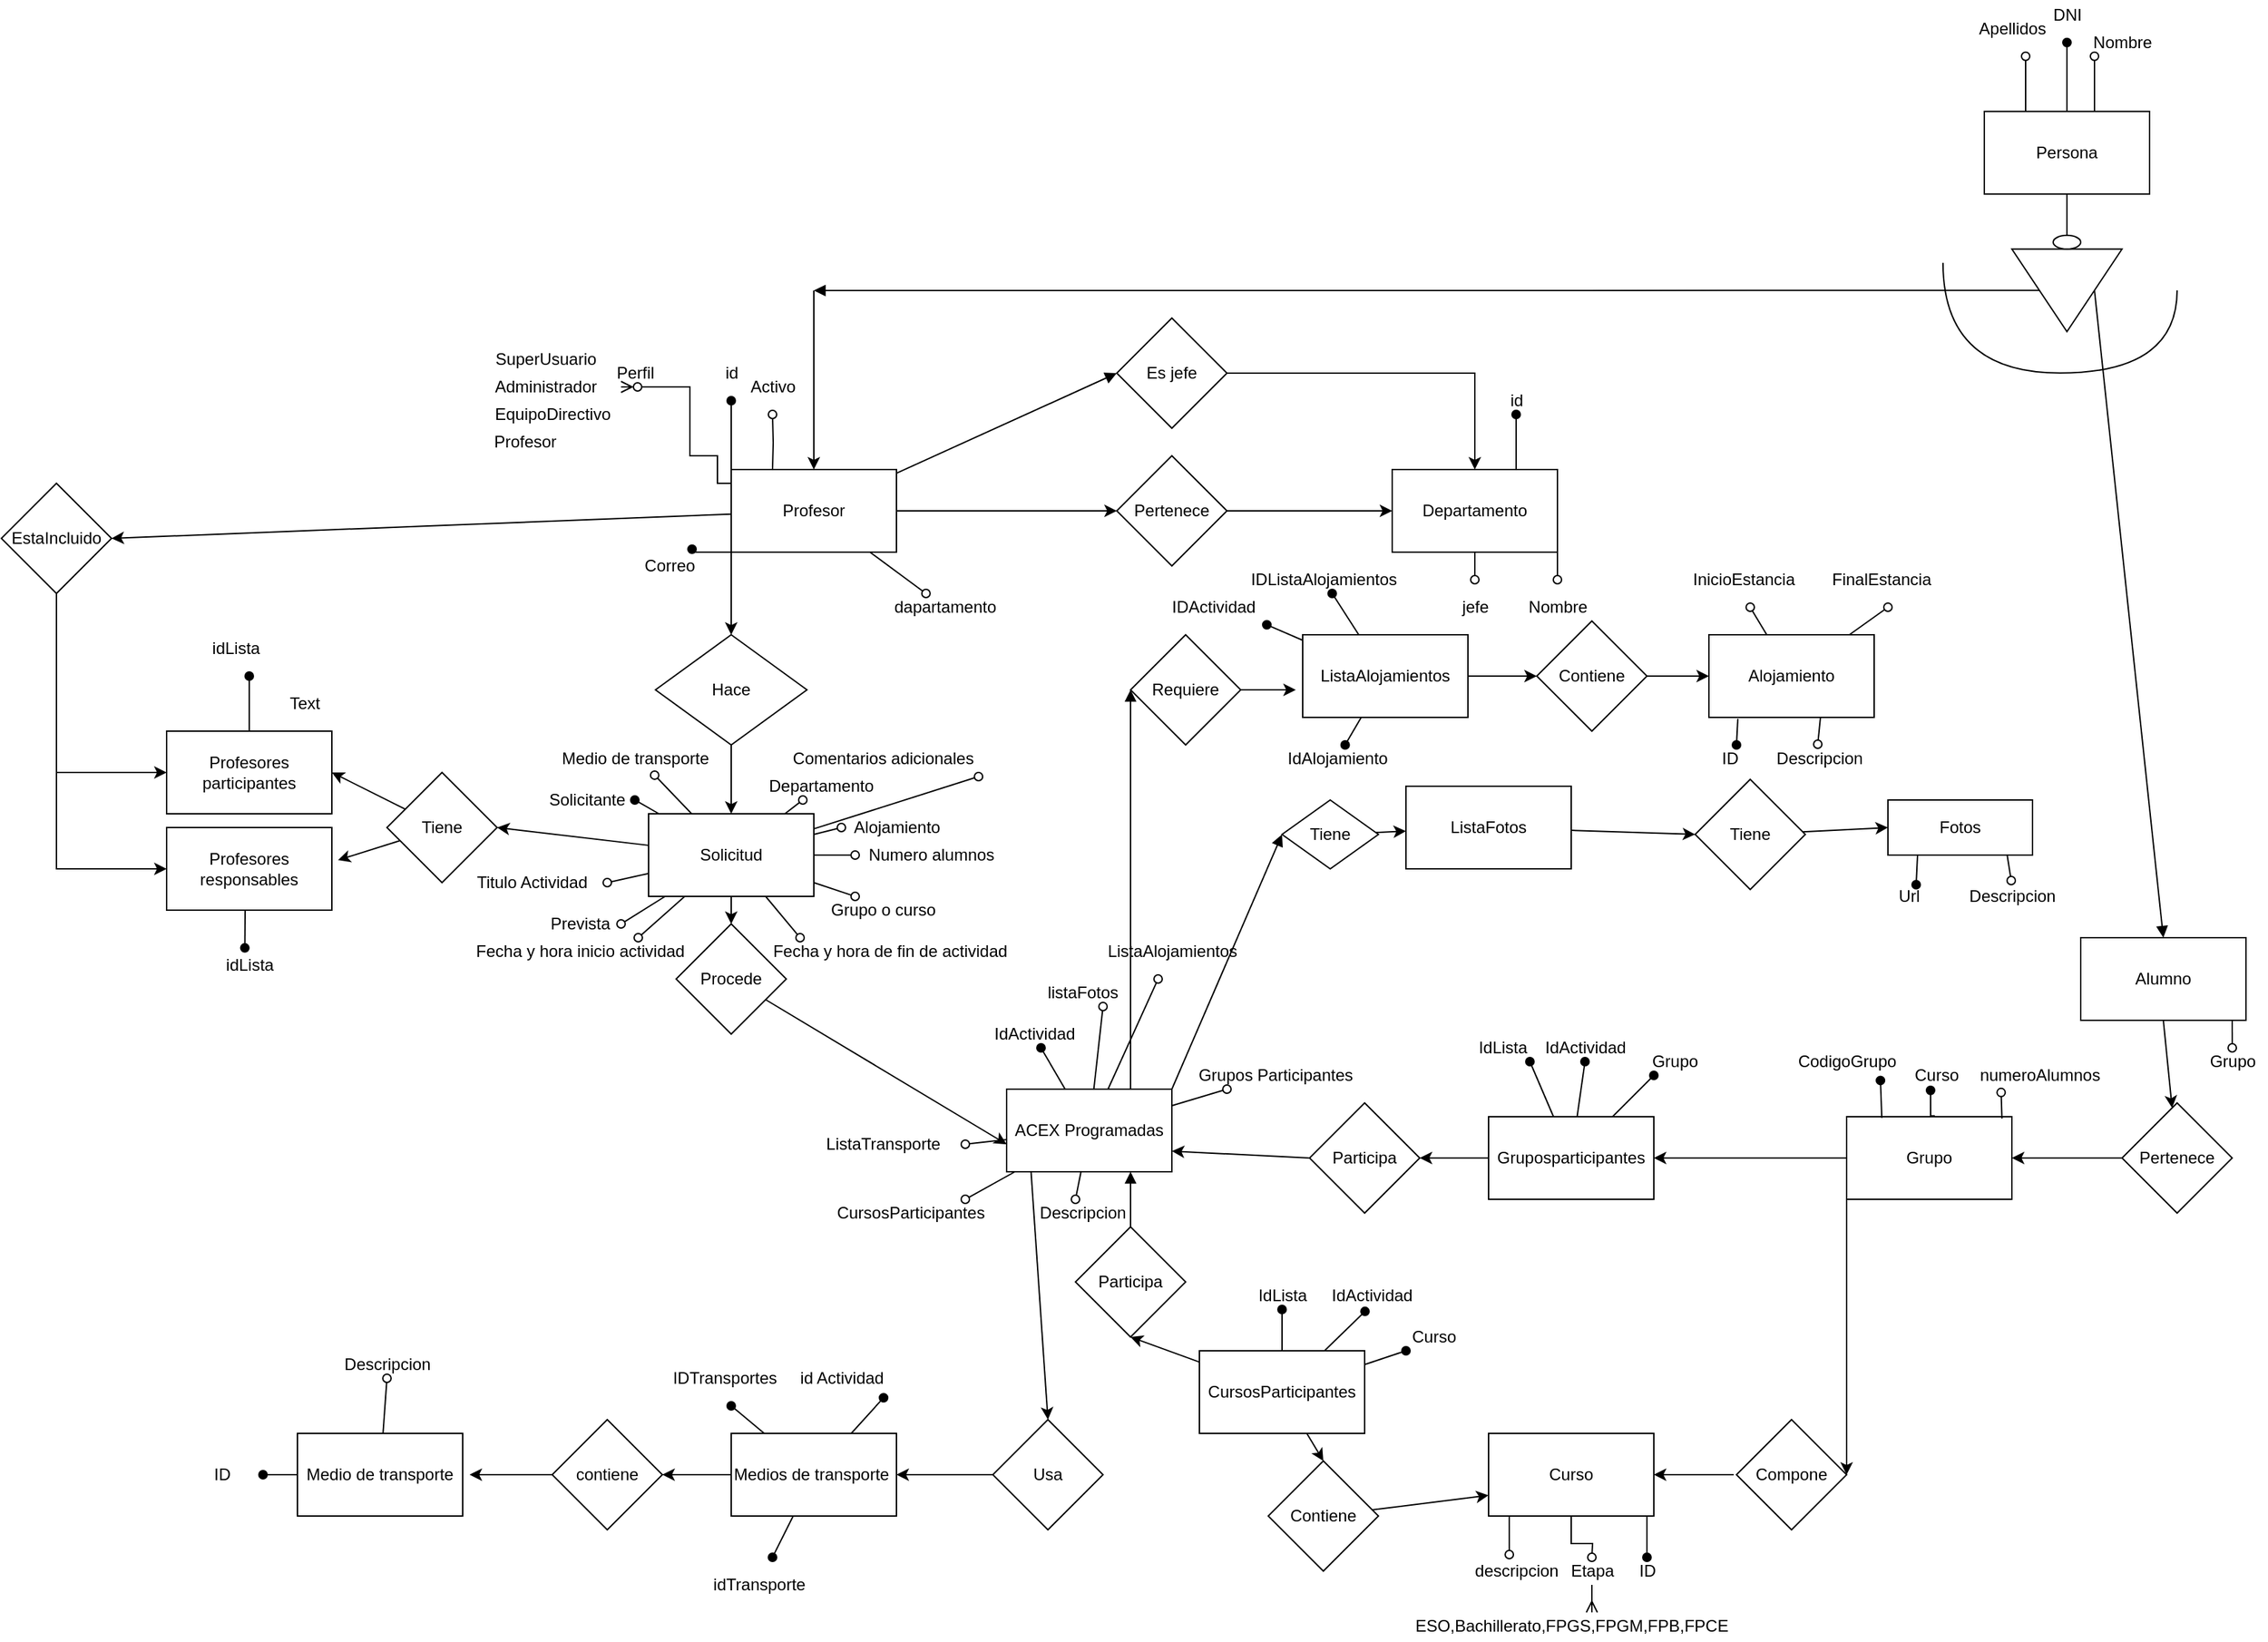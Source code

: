 <mxfile version="19.0.2" type="device"><diagram id="R2lEEEUBdFMjLlhIrx00" name="Page-1"><mxGraphModel dx="3546" dy="2181" grid="1" gridSize="10" guides="1" tooltips="1" connect="1" arrows="1" fold="1" page="1" pageScale="1" pageWidth="850" pageHeight="1100" math="0" shadow="0" extFonts="Permanent Marker^https://fonts.googleapis.com/css?family=Permanent+Marker"><root><mxCell id="0"/><mxCell id="1" parent="0"/><mxCell id="JxSoEKTKCqCzWXoLidXe-54" style="edgeStyle=orthogonalEdgeStyle;rounded=0;orthogonalLoop=1;jettySize=auto;html=1;endArrow=oval;endFill=1;entryX=0.831;entryY=-0.105;entryDx=0;entryDy=0;entryPerimeter=0;exitX=0;exitY=1;exitDx=0;exitDy=0;" edge="1" parent="1" source="JxSoEKTKCqCzWXoLidXe-1" target="JxSoEKTKCqCzWXoLidXe-55"><mxGeometry relative="1" as="geometry"><mxPoint x="-730" y="90" as="targetPoint"/></mxGeometry></mxCell><mxCell id="JxSoEKTKCqCzWXoLidXe-56" style="edgeStyle=orthogonalEdgeStyle;rounded=0;orthogonalLoop=1;jettySize=auto;html=1;endArrow=ERzeroToMany;endFill=0;" edge="1" parent="1" source="JxSoEKTKCqCzWXoLidXe-1"><mxGeometry relative="1" as="geometry"><mxPoint x="-770" as="targetPoint"/><Array as="points"><mxPoint x="-700" y="70"/><mxPoint x="-700" y="50"/><mxPoint x="-720" y="50"/><mxPoint x="-720"/></Array></mxGeometry></mxCell><mxCell id="JxSoEKTKCqCzWXoLidXe-62" style="edgeStyle=orthogonalEdgeStyle;rounded=0;orthogonalLoop=1;jettySize=auto;html=1;endArrow=oval;endFill=0;" edge="1" parent="1"><mxGeometry relative="1" as="geometry"><mxPoint x="-660" y="20" as="targetPoint"/><mxPoint x="-660" y="60" as="sourcePoint"/></mxGeometry></mxCell><mxCell id="JxSoEKTKCqCzWXoLidXe-126" style="edgeStyle=none;rounded=0;orthogonalLoop=1;jettySize=auto;html=1;entryX=0;entryY=0.5;entryDx=0;entryDy=0;endArrow=block;endFill=1;" edge="1" parent="1" source="JxSoEKTKCqCzWXoLidXe-1" target="JxSoEKTKCqCzWXoLidXe-2"><mxGeometry relative="1" as="geometry"/></mxCell><mxCell id="JxSoEKTKCqCzWXoLidXe-192" style="edgeStyle=none;rounded=0;orthogonalLoop=1;jettySize=auto;html=1;entryX=1;entryY=0.5;entryDx=0;entryDy=0;endArrow=classic;endFill=1;" edge="1" parent="1" source="JxSoEKTKCqCzWXoLidXe-1" target="JxSoEKTKCqCzWXoLidXe-191"><mxGeometry relative="1" as="geometry"/></mxCell><mxCell id="JxSoEKTKCqCzWXoLidXe-196" style="edgeStyle=none;rounded=0;orthogonalLoop=1;jettySize=auto;html=1;endArrow=oval;endFill=0;" edge="1" parent="1" source="JxSoEKTKCqCzWXoLidXe-1" target="JxSoEKTKCqCzWXoLidXe-195"><mxGeometry relative="1" as="geometry"/></mxCell><mxCell id="JxSoEKTKCqCzWXoLidXe-1" value="Profesor&lt;br&gt;" style="whiteSpace=wrap;html=1;" vertex="1" parent="1"><mxGeometry x="-690" y="60" width="120" height="60" as="geometry"/></mxCell><mxCell id="JxSoEKTKCqCzWXoLidXe-2" value="Es jefe" style="rhombus;whiteSpace=wrap;html=1;" vertex="1" parent="1"><mxGeometry x="-410" y="-50" width="80" height="80" as="geometry"/></mxCell><mxCell id="JxSoEKTKCqCzWXoLidXe-65" style="edgeStyle=orthogonalEdgeStyle;rounded=0;orthogonalLoop=1;jettySize=auto;html=1;exitX=0.75;exitY=0;exitDx=0;exitDy=0;endArrow=oval;endFill=1;" edge="1" parent="1" source="JxSoEKTKCqCzWXoLidXe-3"><mxGeometry relative="1" as="geometry"><mxPoint x="-120" y="20" as="targetPoint"/></mxGeometry></mxCell><mxCell id="JxSoEKTKCqCzWXoLidXe-69" style="edgeStyle=orthogonalEdgeStyle;rounded=0;orthogonalLoop=1;jettySize=auto;html=1;endArrow=oval;endFill=0;" edge="1" parent="1" source="JxSoEKTKCqCzWXoLidXe-3"><mxGeometry relative="1" as="geometry"><mxPoint x="-150" y="140" as="targetPoint"/></mxGeometry></mxCell><mxCell id="JxSoEKTKCqCzWXoLidXe-70" style="edgeStyle=orthogonalEdgeStyle;rounded=0;orthogonalLoop=1;jettySize=auto;html=1;endArrow=oval;endFill=0;exitX=1;exitY=1;exitDx=0;exitDy=0;" edge="1" parent="1" source="JxSoEKTKCqCzWXoLidXe-3"><mxGeometry relative="1" as="geometry"><mxPoint x="-90" y="140" as="targetPoint"/></mxGeometry></mxCell><mxCell id="JxSoEKTKCqCzWXoLidXe-3" value="Departamento" style="rounded=0;whiteSpace=wrap;html=1;" vertex="1" parent="1"><mxGeometry x="-210" y="60" width="120" height="60" as="geometry"/></mxCell><mxCell id="JxSoEKTKCqCzWXoLidXe-105" style="edgeStyle=none;rounded=0;orthogonalLoop=1;jettySize=auto;html=1;entryX=0.5;entryY=0;entryDx=0;entryDy=0;endArrow=classic;endFill=1;exitX=0.148;exitY=1.004;exitDx=0;exitDy=0;exitPerimeter=0;" edge="1" parent="1" source="JxSoEKTKCqCzWXoLidXe-4" target="JxSoEKTKCqCzWXoLidXe-104"><mxGeometry relative="1" as="geometry"/></mxCell><mxCell id="JxSoEKTKCqCzWXoLidXe-114" style="edgeStyle=none;rounded=0;orthogonalLoop=1;jettySize=auto;html=1;entryX=0;entryY=0.5;entryDx=0;entryDy=0;endArrow=block;endFill=1;exitX=0.75;exitY=0;exitDx=0;exitDy=0;" edge="1" parent="1" source="JxSoEKTKCqCzWXoLidXe-4" target="JxSoEKTKCqCzWXoLidXe-112"><mxGeometry relative="1" as="geometry"/></mxCell><mxCell id="JxSoEKTKCqCzWXoLidXe-121" style="edgeStyle=none;rounded=0;orthogonalLoop=1;jettySize=auto;html=1;entryX=0;entryY=0.5;entryDx=0;entryDy=0;endArrow=block;endFill=1;exitX=1;exitY=0;exitDx=0;exitDy=0;" edge="1" parent="1" source="JxSoEKTKCqCzWXoLidXe-4" target="JxSoEKTKCqCzWXoLidXe-120"><mxGeometry relative="1" as="geometry"/></mxCell><mxCell id="JxSoEKTKCqCzWXoLidXe-232" style="edgeStyle=none;rounded=0;orthogonalLoop=1;jettySize=auto;html=1;entryX=0.571;entryY=1;entryDx=0;entryDy=0;entryPerimeter=0;endArrow=oval;endFill=1;" edge="1" parent="1" source="JxSoEKTKCqCzWXoLidXe-4" target="JxSoEKTKCqCzWXoLidXe-231"><mxGeometry relative="1" as="geometry"/></mxCell><mxCell id="JxSoEKTKCqCzWXoLidXe-233" style="edgeStyle=none;rounded=0;orthogonalLoop=1;jettySize=auto;html=1;endArrow=oval;endFill=0;" edge="1" parent="1" source="JxSoEKTKCqCzWXoLidXe-4"><mxGeometry relative="1" as="geometry"><mxPoint x="-520" y="590" as="targetPoint"/></mxGeometry></mxCell><mxCell id="JxSoEKTKCqCzWXoLidXe-235" style="edgeStyle=none;rounded=0;orthogonalLoop=1;jettySize=auto;html=1;endArrow=oval;endFill=0;" edge="1" parent="1" source="JxSoEKTKCqCzWXoLidXe-4"><mxGeometry relative="1" as="geometry"><mxPoint x="-330" y="510" as="targetPoint"/></mxGeometry></mxCell><mxCell id="JxSoEKTKCqCzWXoLidXe-263" style="edgeStyle=none;rounded=0;orthogonalLoop=1;jettySize=auto;html=1;endArrow=oval;endFill=0;" edge="1" parent="1" source="JxSoEKTKCqCzWXoLidXe-4"><mxGeometry relative="1" as="geometry"><mxPoint x="-420" y="450" as="targetPoint"/></mxGeometry></mxCell><mxCell id="JxSoEKTKCqCzWXoLidXe-266" style="edgeStyle=none;rounded=0;orthogonalLoop=1;jettySize=auto;html=1;endArrow=oval;endFill=0;" edge="1" parent="1" source="JxSoEKTKCqCzWXoLidXe-4"><mxGeometry relative="1" as="geometry"><mxPoint x="-520" y="550" as="targetPoint"/></mxGeometry></mxCell><mxCell id="JxSoEKTKCqCzWXoLidXe-267" style="edgeStyle=none;rounded=0;orthogonalLoop=1;jettySize=auto;html=1;endArrow=oval;endFill=0;" edge="1" parent="1" source="JxSoEKTKCqCzWXoLidXe-4"><mxGeometry relative="1" as="geometry"><mxPoint x="-380" y="430" as="targetPoint"/></mxGeometry></mxCell><mxCell id="JxSoEKTKCqCzWXoLidXe-269" style="edgeStyle=none;rounded=0;orthogonalLoop=1;jettySize=auto;html=1;endArrow=oval;endFill=0;" edge="1" parent="1" source="JxSoEKTKCqCzWXoLidXe-4"><mxGeometry relative="1" as="geometry"><mxPoint x="-440" y="590" as="targetPoint"/></mxGeometry></mxCell><mxCell id="JxSoEKTKCqCzWXoLidXe-4" value="ACEX Programadas" style="whiteSpace=wrap;html=1;" vertex="1" parent="1"><mxGeometry x="-490" y="510" width="120" height="60" as="geometry"/></mxCell><mxCell id="JxSoEKTKCqCzWXoLidXe-5" value="Hace" style="rhombus;whiteSpace=wrap;html=1;" vertex="1" parent="1"><mxGeometry x="-745" y="180" width="110" height="80" as="geometry"/></mxCell><mxCell id="JxSoEKTKCqCzWXoLidXe-9" value="Pertenece" style="rhombus;whiteSpace=wrap;html=1;" vertex="1" parent="1"><mxGeometry x="320" y="520" width="80" height="80" as="geometry"/></mxCell><mxCell id="JxSoEKTKCqCzWXoLidXe-10" value="Alumno" style="whiteSpace=wrap;html=1;" vertex="1" parent="1"><mxGeometry x="290" y="400" width="120" height="60" as="geometry"/></mxCell><mxCell id="JxSoEKTKCqCzWXoLidXe-215" style="edgeStyle=none;rounded=0;orthogonalLoop=1;jettySize=auto;html=1;entryX=1;entryY=0.5;entryDx=0;entryDy=0;endArrow=classic;endFill=1;" edge="1" parent="1" source="JxSoEKTKCqCzWXoLidXe-11" target="JxSoEKTKCqCzWXoLidXe-212"><mxGeometry relative="1" as="geometry"/></mxCell><mxCell id="JxSoEKTKCqCzWXoLidXe-11" value="Grupo&lt;br&gt;" style="whiteSpace=wrap;html=1;" vertex="1" parent="1"><mxGeometry x="120" y="530" width="120" height="60" as="geometry"/></mxCell><mxCell id="JxSoEKTKCqCzWXoLidXe-12" value="Compone&lt;br&gt;" style="rhombus;whiteSpace=wrap;html=1;" vertex="1" parent="1"><mxGeometry x="40" y="750" width="80" height="80" as="geometry"/></mxCell><mxCell id="JxSoEKTKCqCzWXoLidXe-73" style="edgeStyle=orthogonalEdgeStyle;rounded=0;orthogonalLoop=1;jettySize=auto;html=1;endArrow=oval;endFill=0;" edge="1" parent="1" source="JxSoEKTKCqCzWXoLidXe-13"><mxGeometry relative="1" as="geometry"><mxPoint x="-65" y="850" as="targetPoint"/></mxGeometry></mxCell><mxCell id="JxSoEKTKCqCzWXoLidXe-76" style="edgeStyle=orthogonalEdgeStyle;rounded=0;orthogonalLoop=1;jettySize=auto;html=1;endArrow=oval;endFill=0;exitX=0;exitY=1;exitDx=0;exitDy=0;entryX=0.438;entryY=-0.1;entryDx=0;entryDy=0;entryPerimeter=0;" edge="1" parent="1" source="JxSoEKTKCqCzWXoLidXe-13" target="JxSoEKTKCqCzWXoLidXe-75"><mxGeometry relative="1" as="geometry"><mxPoint x="-125" y="840" as="targetPoint"/></mxGeometry></mxCell><mxCell id="JxSoEKTKCqCzWXoLidXe-13" value="Curso" style="whiteSpace=wrap;html=1;rotation=0;" vertex="1" parent="1"><mxGeometry x="-140" y="760" width="120" height="60" as="geometry"/></mxCell><mxCell id="JxSoEKTKCqCzWXoLidXe-15" value="" style="endArrow=classic;html=1;rounded=0;entryX=0.5;entryY=0;entryDx=0;entryDy=0;exitX=1;exitY=0.5;exitDx=0;exitDy=0;" edge="1" parent="1" source="JxSoEKTKCqCzWXoLidXe-2" target="JxSoEKTKCqCzWXoLidXe-3"><mxGeometry width="50" height="50" relative="1" as="geometry"><mxPoint x="-440" y="380" as="sourcePoint"/><mxPoint x="-390" y="330" as="targetPoint"/><Array as="points"><mxPoint x="-150" y="-10"/></Array></mxGeometry></mxCell><mxCell id="JxSoEKTKCqCzWXoLidXe-16" value="Pertenece" style="rhombus;whiteSpace=wrap;html=1;" vertex="1" parent="1"><mxGeometry x="-410" y="50" width="80" height="80" as="geometry"/></mxCell><mxCell id="JxSoEKTKCqCzWXoLidXe-17" value="" style="endArrow=classic;html=1;rounded=0;entryX=0;entryY=0.5;entryDx=0;entryDy=0;exitX=1;exitY=0.5;exitDx=0;exitDy=0;" edge="1" parent="1" source="JxSoEKTKCqCzWXoLidXe-1" target="JxSoEKTKCqCzWXoLidXe-16"><mxGeometry width="50" height="50" relative="1" as="geometry"><mxPoint x="390" y="430" as="sourcePoint"/><mxPoint x="440" y="380" as="targetPoint"/></mxGeometry></mxCell><mxCell id="JxSoEKTKCqCzWXoLidXe-18" value="" style="endArrow=classic;html=1;rounded=0;entryX=0;entryY=0.5;entryDx=0;entryDy=0;exitX=1;exitY=0.5;exitDx=0;exitDy=0;" edge="1" parent="1" source="JxSoEKTKCqCzWXoLidXe-16" target="JxSoEKTKCqCzWXoLidXe-3"><mxGeometry width="50" height="50" relative="1" as="geometry"><mxPoint x="-440" y="380" as="sourcePoint"/><mxPoint x="-390" y="330" as="targetPoint"/></mxGeometry></mxCell><mxCell id="JxSoEKTKCqCzWXoLidXe-21" value="" style="endArrow=classic;html=1;rounded=0;exitX=0.5;exitY=1;exitDx=0;exitDy=0;entryX=0.5;entryY=0;entryDx=0;entryDy=0;" edge="1" parent="1" source="JxSoEKTKCqCzWXoLidXe-5" target="JxSoEKTKCqCzWXoLidXe-96"><mxGeometry width="50" height="50" relative="1" as="geometry"><mxPoint x="-390" y="320" as="sourcePoint"/><mxPoint x="-770" y="290" as="targetPoint"/></mxGeometry></mxCell><mxCell id="JxSoEKTKCqCzWXoLidXe-23" value="" style="endArrow=classic;html=1;rounded=0;exitX=0.5;exitY=1;exitDx=0;exitDy=0;" edge="1" parent="1" source="JxSoEKTKCqCzWXoLidXe-10" target="JxSoEKTKCqCzWXoLidXe-9"><mxGeometry width="50" height="50" relative="1" as="geometry"><mxPoint x="205" y="500" as="sourcePoint"/><mxPoint x="255" y="450" as="targetPoint"/></mxGeometry></mxCell><mxCell id="JxSoEKTKCqCzWXoLidXe-24" value="" style="endArrow=classic;html=1;rounded=0;exitX=0;exitY=0.5;exitDx=0;exitDy=0;entryX=1;entryY=0.5;entryDx=0;entryDy=0;" edge="1" parent="1" source="JxSoEKTKCqCzWXoLidXe-9" target="JxSoEKTKCqCzWXoLidXe-11"><mxGeometry width="50" height="50" relative="1" as="geometry"><mxPoint x="205" y="500" as="sourcePoint"/><mxPoint x="255" y="450" as="targetPoint"/></mxGeometry></mxCell><mxCell id="JxSoEKTKCqCzWXoLidXe-25" value="" style="endArrow=classic;html=1;rounded=0;exitX=0;exitY=0.5;exitDx=0;exitDy=0;entryX=1;entryY=0.5;entryDx=0;entryDy=0;" edge="1" parent="1" source="JxSoEKTKCqCzWXoLidXe-11" target="JxSoEKTKCqCzWXoLidXe-12"><mxGeometry width="50" height="50" relative="1" as="geometry"><mxPoint x="390" y="430" as="sourcePoint"/><mxPoint x="440" y="380" as="targetPoint"/></mxGeometry></mxCell><mxCell id="JxSoEKTKCqCzWXoLidXe-26" value="" style="endArrow=classic;html=1;rounded=0;entryX=1;entryY=0.5;entryDx=0;entryDy=0;" edge="1" parent="1" target="JxSoEKTKCqCzWXoLidXe-13"><mxGeometry width="50" height="50" relative="1" as="geometry"><mxPoint x="38" y="790" as="sourcePoint"/><mxPoint x="215" y="450" as="targetPoint"/></mxGeometry></mxCell><mxCell id="JxSoEKTKCqCzWXoLidXe-29" value="" style="endArrow=classic;html=1;rounded=0;exitX=0;exitY=0.5;exitDx=0;exitDy=0;entryX=1;entryY=0.75;entryDx=0;entryDy=0;" edge="1" parent="1" source="JxSoEKTKCqCzWXoLidXe-28" target="JxSoEKTKCqCzWXoLidXe-4"><mxGeometry width="50" height="50" relative="1" as="geometry"><mxPoint x="390" y="430" as="sourcePoint"/><mxPoint x="440" y="380" as="targetPoint"/></mxGeometry></mxCell><mxCell id="JxSoEKTKCqCzWXoLidXe-33" value="" style="endArrow=classic;html=1;rounded=0;entryX=0.5;entryY=0;entryDx=0;entryDy=0;exitX=0;exitY=1;exitDx=0;exitDy=0;" edge="1" parent="1" source="JxSoEKTKCqCzWXoLidXe-1" target="JxSoEKTKCqCzWXoLidXe-5"><mxGeometry width="50" height="50" relative="1" as="geometry"><mxPoint x="90" y="260" as="sourcePoint"/><mxPoint x="140" y="210" as="targetPoint"/></mxGeometry></mxCell><mxCell id="JxSoEKTKCqCzWXoLidXe-46" style="edgeStyle=orthogonalEdgeStyle;rounded=0;orthogonalLoop=1;jettySize=auto;html=1;endArrow=oval;endFill=1;" edge="1" parent="1" source="JxSoEKTKCqCzWXoLidXe-34"><mxGeometry relative="1" as="geometry"><mxPoint x="280" y="-250.09" as="targetPoint"/></mxGeometry></mxCell><mxCell id="JxSoEKTKCqCzWXoLidXe-48" style="edgeStyle=orthogonalEdgeStyle;rounded=0;orthogonalLoop=1;jettySize=auto;html=1;endArrow=oval;endFill=0;" edge="1" parent="1" source="JxSoEKTKCqCzWXoLidXe-34"><mxGeometry relative="1" as="geometry"><mxPoint x="300" y="-240.09" as="targetPoint"/><Array as="points"><mxPoint x="300" y="-230.09"/></Array></mxGeometry></mxCell><mxCell id="JxSoEKTKCqCzWXoLidXe-34" value="Persona&lt;br&gt;" style="rounded=0;whiteSpace=wrap;html=1;" vertex="1" parent="1"><mxGeometry x="220" y="-200.09" width="120" height="60" as="geometry"/></mxCell><mxCell id="JxSoEKTKCqCzWXoLidXe-127" style="edgeStyle=none;rounded=0;orthogonalLoop=1;jettySize=auto;html=1;exitX=0.5;exitY=0;exitDx=0;exitDy=0;entryX=0.5;entryY=0;entryDx=0;entryDy=0;endArrow=block;endFill=1;" edge="1" parent="1" source="JxSoEKTKCqCzWXoLidXe-35" target="JxSoEKTKCqCzWXoLidXe-10"><mxGeometry relative="1" as="geometry"/></mxCell><mxCell id="JxSoEKTKCqCzWXoLidXe-128" style="edgeStyle=none;rounded=0;orthogonalLoop=1;jettySize=auto;html=1;exitX=0.5;exitY=1;exitDx=0;exitDy=0;endArrow=block;endFill=1;" edge="1" parent="1" source="JxSoEKTKCqCzWXoLidXe-35"><mxGeometry relative="1" as="geometry"><mxPoint x="-630.0" y="-70" as="targetPoint"/></mxGeometry></mxCell><mxCell id="JxSoEKTKCqCzWXoLidXe-35" value="" style="triangle;whiteSpace=wrap;html=1;rotation=90;" vertex="1" parent="1"><mxGeometry x="250" y="-110.09" width="60" height="80" as="geometry"/></mxCell><mxCell id="JxSoEKTKCqCzWXoLidXe-36" value="" style="ellipse;whiteSpace=wrap;html=1;" vertex="1" parent="1"><mxGeometry x="270" y="-110.09" width="20" height="10" as="geometry"/></mxCell><mxCell id="JxSoEKTKCqCzWXoLidXe-37" value="" style="endArrow=none;html=1;rounded=0;entryX=0.5;entryY=1;entryDx=0;entryDy=0;exitX=0.5;exitY=0;exitDx=0;exitDy=0;" edge="1" parent="1" source="JxSoEKTKCqCzWXoLidXe-36" target="JxSoEKTKCqCzWXoLidXe-34"><mxGeometry width="50" height="50" relative="1" as="geometry"><mxPoint x="130" y="-60.09" as="sourcePoint"/><mxPoint x="180" y="-110.09" as="targetPoint"/></mxGeometry></mxCell><mxCell id="JxSoEKTKCqCzWXoLidXe-38" value="" style="endArrow=none;html=1;rounded=0;edgeStyle=orthogonalEdgeStyle;curved=1;" edge="1" parent="1"><mxGeometry width="50" height="50" relative="1" as="geometry"><mxPoint x="360" y="-70.09" as="sourcePoint"/><mxPoint x="190" y="-90.09" as="targetPoint"/><Array as="points"><mxPoint x="360" y="-10.09"/><mxPoint x="190" y="-10.09"/></Array></mxGeometry></mxCell><mxCell id="JxSoEKTKCqCzWXoLidXe-41" value="" style="endArrow=classic;html=1;rounded=0;entryX=0.5;entryY=0;entryDx=0;entryDy=0;" edge="1" parent="1" target="JxSoEKTKCqCzWXoLidXe-1"><mxGeometry width="50" height="50" relative="1" as="geometry"><mxPoint x="-630" y="-70" as="sourcePoint"/><mxPoint x="-620" y="-40" as="targetPoint"/></mxGeometry></mxCell><mxCell id="JxSoEKTKCqCzWXoLidXe-47" value="DNI" style="text;html=1;align=center;verticalAlign=middle;resizable=0;points=[];autosize=1;strokeColor=none;fillColor=none;" vertex="1" parent="1"><mxGeometry x="260" y="-280.09" width="40" height="20" as="geometry"/></mxCell><mxCell id="JxSoEKTKCqCzWXoLidXe-49" value="Nombre" style="text;html=1;align=center;verticalAlign=middle;resizable=0;points=[];autosize=1;strokeColor=none;fillColor=none;" vertex="1" parent="1"><mxGeometry x="290" y="-260.09" width="60" height="20" as="geometry"/></mxCell><mxCell id="JxSoEKTKCqCzWXoLidXe-50" style="edgeStyle=orthogonalEdgeStyle;rounded=0;orthogonalLoop=1;jettySize=auto;html=1;endArrow=oval;endFill=0;" edge="1" parent="1"><mxGeometry relative="1" as="geometry"><mxPoint x="250" y="-240.09" as="targetPoint"/><mxPoint x="250" y="-200.09" as="sourcePoint"/><Array as="points"><mxPoint x="250" y="-230.09"/></Array></mxGeometry></mxCell><mxCell id="JxSoEKTKCqCzWXoLidXe-51" value="Apellidos" style="text;html=1;align=center;verticalAlign=middle;resizable=0;points=[];autosize=1;strokeColor=none;fillColor=none;" vertex="1" parent="1"><mxGeometry x="210" y="-270.09" width="60" height="20" as="geometry"/></mxCell><mxCell id="JxSoEKTKCqCzWXoLidXe-52" style="edgeStyle=orthogonalEdgeStyle;rounded=0;orthogonalLoop=1;jettySize=auto;html=1;endArrow=oval;endFill=1;" edge="1" parent="1"><mxGeometry relative="1" as="geometry"><mxPoint x="-690" y="10" as="targetPoint"/><mxPoint x="-690" y="60" as="sourcePoint"/></mxGeometry></mxCell><mxCell id="JxSoEKTKCqCzWXoLidXe-53" value="id" style="text;html=1;align=center;verticalAlign=middle;resizable=0;points=[];autosize=1;strokeColor=none;fillColor=none;" vertex="1" parent="1"><mxGeometry x="-700" y="-20" width="20" height="20" as="geometry"/></mxCell><mxCell id="JxSoEKTKCqCzWXoLidXe-55" value="Correo" style="text;html=1;align=center;verticalAlign=middle;resizable=0;points=[];autosize=1;strokeColor=none;fillColor=none;" vertex="1" parent="1"><mxGeometry x="-760" y="120" width="50" height="20" as="geometry"/></mxCell><mxCell id="JxSoEKTKCqCzWXoLidXe-57" value="SuperUsuario" style="text;html=1;align=center;verticalAlign=middle;resizable=0;points=[];autosize=1;strokeColor=none;fillColor=none;" vertex="1" parent="1"><mxGeometry x="-870" y="-30" width="90" height="20" as="geometry"/></mxCell><mxCell id="JxSoEKTKCqCzWXoLidXe-59" value="Administrador" style="text;html=1;align=center;verticalAlign=middle;resizable=0;points=[];autosize=1;strokeColor=none;fillColor=none;" vertex="1" parent="1"><mxGeometry x="-870" y="-10" width="90" height="20" as="geometry"/></mxCell><mxCell id="JxSoEKTKCqCzWXoLidXe-60" value="EquipoDirectivo" style="text;html=1;align=center;verticalAlign=middle;resizable=0;points=[];autosize=1;strokeColor=none;fillColor=none;" vertex="1" parent="1"><mxGeometry x="-870" y="10" width="100" height="20" as="geometry"/></mxCell><mxCell id="JxSoEKTKCqCzWXoLidXe-61" value="Profesor" style="text;html=1;align=center;verticalAlign=middle;resizable=0;points=[];autosize=1;strokeColor=none;fillColor=none;" vertex="1" parent="1"><mxGeometry x="-870" y="30" width="60" height="20" as="geometry"/></mxCell><mxCell id="JxSoEKTKCqCzWXoLidXe-63" value="Activo" style="text;html=1;align=center;verticalAlign=middle;resizable=0;points=[];autosize=1;strokeColor=none;fillColor=none;" vertex="1" parent="1"><mxGeometry x="-685" y="-10" width="50" height="20" as="geometry"/></mxCell><mxCell id="JxSoEKTKCqCzWXoLidXe-64" value="id" style="text;html=1;align=center;verticalAlign=middle;resizable=0;points=[];autosize=1;strokeColor=none;fillColor=none;" vertex="1" parent="1"><mxGeometry x="-130" width="20" height="20" as="geometry"/></mxCell><mxCell id="JxSoEKTKCqCzWXoLidXe-66" value="jefe" style="text;html=1;align=center;verticalAlign=middle;resizable=0;points=[];autosize=1;strokeColor=none;fillColor=none;" vertex="1" parent="1"><mxGeometry x="-165" y="150" width="30" height="20" as="geometry"/></mxCell><mxCell id="JxSoEKTKCqCzWXoLidXe-72" value="Nombre" style="text;html=1;align=center;verticalAlign=middle;resizable=0;points=[];autosize=1;strokeColor=none;fillColor=none;" vertex="1" parent="1"><mxGeometry x="-120" y="150" width="60" height="20" as="geometry"/></mxCell><mxCell id="JxSoEKTKCqCzWXoLidXe-82" style="edgeStyle=orthogonalEdgeStyle;rounded=0;orthogonalLoop=1;jettySize=auto;html=1;endArrow=ERmany;endFill=0;" edge="1" parent="1" source="JxSoEKTKCqCzWXoLidXe-74"><mxGeometry relative="1" as="geometry"><mxPoint x="-65" y="890" as="targetPoint"/></mxGeometry></mxCell><mxCell id="JxSoEKTKCqCzWXoLidXe-74" value="Etapa" style="text;html=1;align=center;verticalAlign=middle;resizable=0;points=[];autosize=1;strokeColor=none;fillColor=none;" vertex="1" parent="1"><mxGeometry x="-90" y="850" width="50" height="20" as="geometry"/></mxCell><mxCell id="JxSoEKTKCqCzWXoLidXe-75" value="descripcion" style="text;html=1;align=center;verticalAlign=middle;resizable=0;points=[];autosize=1;strokeColor=none;fillColor=none;" vertex="1" parent="1"><mxGeometry x="-160" y="850" width="80" height="20" as="geometry"/></mxCell><mxCell id="JxSoEKTKCqCzWXoLidXe-79" style="edgeStyle=orthogonalEdgeStyle;rounded=0;orthogonalLoop=1;jettySize=auto;html=1;endArrow=oval;endFill=1;" edge="1" parent="1"><mxGeometry relative="1" as="geometry"><mxPoint x="-25" y="850" as="targetPoint"/><mxPoint x="-25" y="820" as="sourcePoint"/></mxGeometry></mxCell><mxCell id="JxSoEKTKCqCzWXoLidXe-81" value="ID" style="text;html=1;align=center;verticalAlign=middle;resizable=0;points=[];autosize=1;strokeColor=none;fillColor=none;" vertex="1" parent="1"><mxGeometry x="-40" y="850" width="30" height="20" as="geometry"/></mxCell><mxCell id="JxSoEKTKCqCzWXoLidXe-83" value="ESO,Bachillerato,FPGS,FPGM,FPB,FPCE" style="text;html=1;align=center;verticalAlign=middle;resizable=0;points=[];autosize=1;strokeColor=none;fillColor=none;" vertex="1" parent="1"><mxGeometry x="-200" y="890" width="240" height="20" as="geometry"/></mxCell><mxCell id="JxSoEKTKCqCzWXoLidXe-84" value="Perfil" style="text;html=1;align=center;verticalAlign=middle;resizable=0;points=[];autosize=1;strokeColor=none;fillColor=none;" vertex="1" parent="1"><mxGeometry x="-780" y="-20" width="40" height="20" as="geometry"/></mxCell><mxCell id="JxSoEKTKCqCzWXoLidXe-85" value="numeroAlumnos" style="text;html=1;align=center;verticalAlign=middle;resizable=0;points=[];autosize=1;strokeColor=none;fillColor=none;" vertex="1" parent="1"><mxGeometry x="210" y="490" width="100" height="20" as="geometry"/></mxCell><mxCell id="JxSoEKTKCqCzWXoLidXe-86" value="Curso" style="text;html=1;align=center;verticalAlign=middle;resizable=0;points=[];autosize=1;strokeColor=none;fillColor=none;" vertex="1" parent="1"><mxGeometry x="160" y="490" width="50" height="20" as="geometry"/></mxCell><mxCell id="JxSoEKTKCqCzWXoLidXe-87" value="CodigoGrupo" style="text;html=1;align=center;verticalAlign=middle;resizable=0;points=[];autosize=1;strokeColor=none;fillColor=none;" vertex="1" parent="1"><mxGeometry x="75" y="480" width="90" height="20" as="geometry"/></mxCell><mxCell id="JxSoEKTKCqCzWXoLidXe-90" style="edgeStyle=orthogonalEdgeStyle;rounded=0;orthogonalLoop=1;jettySize=auto;html=1;endArrow=oval;endFill=1;exitX=0.534;exitY=-0.011;exitDx=0;exitDy=0;entryX=0.419;entryY=1.044;entryDx=0;entryDy=0;entryPerimeter=0;exitPerimeter=0;" edge="1" parent="1" source="JxSoEKTKCqCzWXoLidXe-11" target="JxSoEKTKCqCzWXoLidXe-86"><mxGeometry relative="1" as="geometry"><mxPoint x="179.54" y="488" as="targetPoint"/><mxPoint x="179.5" y="460" as="sourcePoint"/></mxGeometry></mxCell><mxCell id="JxSoEKTKCqCzWXoLidXe-91" style="edgeStyle=orthogonalEdgeStyle;rounded=0;orthogonalLoop=1;jettySize=auto;html=1;endArrow=oval;endFill=0;exitX=0.94;exitY=0.023;exitDx=0;exitDy=0;entryX=0.222;entryY=1.121;entryDx=0;entryDy=0;entryPerimeter=0;exitPerimeter=0;" edge="1" parent="1" source="JxSoEKTKCqCzWXoLidXe-11" target="JxSoEKTKCqCzWXoLidXe-85"><mxGeometry relative="1" as="geometry"><mxPoint x="240.04" y="488" as="targetPoint"/><mxPoint x="240" y="460" as="sourcePoint"/></mxGeometry></mxCell><mxCell id="JxSoEKTKCqCzWXoLidXe-92" style="edgeStyle=orthogonalEdgeStyle;rounded=0;orthogonalLoop=1;jettySize=auto;html=1;endArrow=oval;endFill=1;exitX=0.213;exitY=0.015;exitDx=0;exitDy=0;entryX=0.773;entryY=1.185;entryDx=0;entryDy=0;entryPerimeter=0;exitPerimeter=0;" edge="1" parent="1" source="JxSoEKTKCqCzWXoLidXe-11" target="JxSoEKTKCqCzWXoLidXe-87"><mxGeometry relative="1" as="geometry"><mxPoint x="140" y="470" as="targetPoint"/><mxPoint x="140" y="460" as="sourcePoint"/></mxGeometry></mxCell><mxCell id="JxSoEKTKCqCzWXoLidXe-93" value="Grupo" style="text;html=1;align=center;verticalAlign=middle;resizable=0;points=[];autosize=1;strokeColor=none;fillColor=none;" vertex="1" parent="1"><mxGeometry x="375" y="480" width="50" height="20" as="geometry"/></mxCell><mxCell id="JxSoEKTKCqCzWXoLidXe-94" style="edgeStyle=orthogonalEdgeStyle;rounded=0;orthogonalLoop=1;jettySize=auto;html=1;endArrow=oval;endFill=0;entryX=0.438;entryY=-0.1;entryDx=0;entryDy=0;entryPerimeter=0;" edge="1" parent="1"><mxGeometry relative="1" as="geometry"><mxPoint x="400.04" y="480" as="targetPoint"/><mxPoint x="400" y="460" as="sourcePoint"/></mxGeometry></mxCell><mxCell id="JxSoEKTKCqCzWXoLidXe-99" style="edgeStyle=orthogonalEdgeStyle;curved=1;rounded=0;orthogonalLoop=1;jettySize=auto;html=1;endArrow=classic;endFill=1;" edge="1" parent="1" source="JxSoEKTKCqCzWXoLidXe-96" target="JxSoEKTKCqCzWXoLidXe-98"><mxGeometry relative="1" as="geometry"/></mxCell><mxCell id="JxSoEKTKCqCzWXoLidXe-149" style="edgeStyle=none;rounded=0;orthogonalLoop=1;jettySize=auto;html=1;endArrow=oval;endFill=1;entryX=1;entryY=0.5;entryDx=0;entryDy=0;entryPerimeter=0;" edge="1" parent="1" source="JxSoEKTKCqCzWXoLidXe-96" target="JxSoEKTKCqCzWXoLidXe-150"><mxGeometry relative="1" as="geometry"><mxPoint x="-790.0" y="340" as="targetPoint"/></mxGeometry></mxCell><mxCell id="JxSoEKTKCqCzWXoLidXe-151" style="edgeStyle=none;rounded=0;orthogonalLoop=1;jettySize=auto;html=1;endArrow=oval;endFill=0;" edge="1" parent="1" source="JxSoEKTKCqCzWXoLidXe-96" target="JxSoEKTKCqCzWXoLidXe-152"><mxGeometry relative="1" as="geometry"><mxPoint x="-780.0" y="310" as="targetPoint"/></mxGeometry></mxCell><mxCell id="JxSoEKTKCqCzWXoLidXe-153" style="edgeStyle=none;rounded=0;orthogonalLoop=1;jettySize=auto;html=1;endArrow=oval;endFill=0;" edge="1" parent="1" source="JxSoEKTKCqCzWXoLidXe-96"><mxGeometry relative="1" as="geometry"><mxPoint x="-780.0" y="360" as="targetPoint"/></mxGeometry></mxCell><mxCell id="JxSoEKTKCqCzWXoLidXe-155" style="edgeStyle=none;rounded=0;orthogonalLoop=1;jettySize=auto;html=1;endArrow=oval;endFill=0;" edge="1" parent="1" source="JxSoEKTKCqCzWXoLidXe-96"><mxGeometry relative="1" as="geometry"><mxPoint x="-770" y="390" as="targetPoint"/></mxGeometry></mxCell><mxCell id="JxSoEKTKCqCzWXoLidXe-157" style="edgeStyle=none;rounded=0;orthogonalLoop=1;jettySize=auto;html=1;endArrow=oval;endFill=0;entryX=0.62;entryY=1.098;entryDx=0;entryDy=0;entryPerimeter=0;" edge="1" parent="1" source="JxSoEKTKCqCzWXoLidXe-96" target="JxSoEKTKCqCzWXoLidXe-158"><mxGeometry relative="1" as="geometry"><mxPoint x="-750" y="290.0" as="targetPoint"/></mxGeometry></mxCell><mxCell id="JxSoEKTKCqCzWXoLidXe-160" style="edgeStyle=none;rounded=0;orthogonalLoop=1;jettySize=auto;html=1;entryX=0.75;entryY=0;entryDx=0;entryDy=0;entryPerimeter=0;endArrow=oval;endFill=0;" edge="1" parent="1" source="JxSoEKTKCqCzWXoLidXe-96" target="JxSoEKTKCqCzWXoLidXe-159"><mxGeometry relative="1" as="geometry"/></mxCell><mxCell id="JxSoEKTKCqCzWXoLidXe-161" style="edgeStyle=none;rounded=0;orthogonalLoop=1;jettySize=auto;html=1;endArrow=oval;endFill=0;" edge="1" parent="1" source="JxSoEKTKCqCzWXoLidXe-96"><mxGeometry relative="1" as="geometry"><mxPoint x="-640" y="400" as="targetPoint"/></mxGeometry></mxCell><mxCell id="JxSoEKTKCqCzWXoLidXe-164" style="edgeStyle=none;rounded=0;orthogonalLoop=1;jettySize=auto;html=1;endArrow=oval;endFill=0;" edge="1" parent="1" source="JxSoEKTKCqCzWXoLidXe-96"><mxGeometry relative="1" as="geometry"><mxPoint x="-600" y="370" as="targetPoint"/></mxGeometry></mxCell><mxCell id="JxSoEKTKCqCzWXoLidXe-166" style="edgeStyle=none;rounded=0;orthogonalLoop=1;jettySize=auto;html=1;endArrow=oval;endFill=0;" edge="1" parent="1" source="JxSoEKTKCqCzWXoLidXe-96"><mxGeometry relative="1" as="geometry"><mxPoint x="-600" y="340.0" as="targetPoint"/></mxGeometry></mxCell><mxCell id="JxSoEKTKCqCzWXoLidXe-168" style="edgeStyle=none;rounded=0;orthogonalLoop=1;jettySize=auto;html=1;endArrow=oval;endFill=0;" edge="1" parent="1" source="JxSoEKTKCqCzWXoLidXe-96"><mxGeometry relative="1" as="geometry"><mxPoint x="-610" y="320.0" as="targetPoint"/></mxGeometry></mxCell><mxCell id="JxSoEKTKCqCzWXoLidXe-175" style="edgeStyle=none;rounded=0;orthogonalLoop=1;jettySize=auto;html=1;entryX=0.964;entryY=1.15;entryDx=0;entryDy=0;entryPerimeter=0;endArrow=oval;endFill=0;" edge="1" parent="1" source="JxSoEKTKCqCzWXoLidXe-96" target="JxSoEKTKCqCzWXoLidXe-174"><mxGeometry relative="1" as="geometry"/></mxCell><mxCell id="JxSoEKTKCqCzWXoLidXe-188" style="edgeStyle=none;rounded=0;orthogonalLoop=1;jettySize=auto;html=1;entryX=1;entryY=0.5;entryDx=0;entryDy=0;endArrow=classic;endFill=1;" edge="1" parent="1" source="JxSoEKTKCqCzWXoLidXe-96" target="JxSoEKTKCqCzWXoLidXe-186"><mxGeometry relative="1" as="geometry"/></mxCell><mxCell id="JxSoEKTKCqCzWXoLidXe-96" value="Solicitud" style="whiteSpace=wrap;html=1;" vertex="1" parent="1"><mxGeometry x="-750" y="310" width="120" height="60" as="geometry"/></mxCell><mxCell id="JxSoEKTKCqCzWXoLidXe-102" style="rounded=0;orthogonalLoop=1;jettySize=auto;html=1;entryX=0;entryY=0.667;entryDx=0;entryDy=0;endArrow=classic;endFill=1;entryPerimeter=0;" edge="1" parent="1" source="JxSoEKTKCqCzWXoLidXe-98" target="JxSoEKTKCqCzWXoLidXe-4"><mxGeometry relative="1" as="geometry"/></mxCell><mxCell id="JxSoEKTKCqCzWXoLidXe-98" value="Procede" style="rhombus;whiteSpace=wrap;html=1;" vertex="1" parent="1"><mxGeometry x="-730" y="390" width="80" height="80" as="geometry"/></mxCell><mxCell id="JxSoEKTKCqCzWXoLidXe-108" style="edgeStyle=none;rounded=0;orthogonalLoop=1;jettySize=auto;html=1;endArrow=oval;endFill=0;" edge="1" parent="1" source="JxSoEKTKCqCzWXoLidXe-103"><mxGeometry relative="1" as="geometry"><mxPoint x="-940" y="720" as="targetPoint"/></mxGeometry></mxCell><mxCell id="JxSoEKTKCqCzWXoLidXe-110" style="edgeStyle=none;rounded=0;orthogonalLoop=1;jettySize=auto;html=1;endArrow=oval;endFill=1;" edge="1" parent="1" source="JxSoEKTKCqCzWXoLidXe-103"><mxGeometry relative="1" as="geometry"><mxPoint x="-1030" y="790" as="targetPoint"/></mxGeometry></mxCell><mxCell id="JxSoEKTKCqCzWXoLidXe-103" value="Medio de transporte" style="whiteSpace=wrap;html=1;" vertex="1" parent="1"><mxGeometry x="-1005" y="760" width="120" height="60" as="geometry"/></mxCell><mxCell id="JxSoEKTKCqCzWXoLidXe-107" style="edgeStyle=none;rounded=0;orthogonalLoop=1;jettySize=auto;html=1;endArrow=classic;endFill=1;" edge="1" parent="1" source="JxSoEKTKCqCzWXoLidXe-104"><mxGeometry relative="1" as="geometry"><mxPoint x="-570" y="790" as="targetPoint"/></mxGeometry></mxCell><mxCell id="JxSoEKTKCqCzWXoLidXe-104" value="Usa" style="rhombus;whiteSpace=wrap;html=1;" vertex="1" parent="1"><mxGeometry x="-500" y="750" width="80" height="80" as="geometry"/></mxCell><mxCell id="JxSoEKTKCqCzWXoLidXe-109" value="Descripcion" style="text;html=1;align=center;verticalAlign=middle;resizable=0;points=[];autosize=1;strokeColor=none;fillColor=none;" vertex="1" parent="1"><mxGeometry x="-980" y="700" width="80" height="20" as="geometry"/></mxCell><mxCell id="JxSoEKTKCqCzWXoLidXe-111" value="ID" style="text;html=1;align=center;verticalAlign=middle;resizable=0;points=[];autosize=1;strokeColor=none;fillColor=none;" vertex="1" parent="1"><mxGeometry x="-1075" y="780" width="30" height="20" as="geometry"/></mxCell><mxCell id="JxSoEKTKCqCzWXoLidXe-255" style="edgeStyle=none;rounded=0;orthogonalLoop=1;jettySize=auto;html=1;endArrow=classic;endFill=1;" edge="1" parent="1" source="JxSoEKTKCqCzWXoLidXe-112"><mxGeometry relative="1" as="geometry"><mxPoint x="-280" y="220" as="targetPoint"/></mxGeometry></mxCell><mxCell id="JxSoEKTKCqCzWXoLidXe-112" value="Requiere" style="rhombus;whiteSpace=wrap;html=1;" vertex="1" parent="1"><mxGeometry x="-400" y="180" width="80" height="80" as="geometry"/></mxCell><mxCell id="JxSoEKTKCqCzWXoLidXe-140" style="edgeStyle=none;rounded=0;orthogonalLoop=1;jettySize=auto;html=1;entryX=0.667;entryY=0;entryDx=0;entryDy=0;entryPerimeter=0;endArrow=oval;endFill=1;exitX=0.175;exitY=1.017;exitDx=0;exitDy=0;exitPerimeter=0;" edge="1" parent="1" source="JxSoEKTKCqCzWXoLidXe-113" target="JxSoEKTKCqCzWXoLidXe-137"><mxGeometry relative="1" as="geometry"/></mxCell><mxCell id="JxSoEKTKCqCzWXoLidXe-141" style="edgeStyle=none;rounded=0;orthogonalLoop=1;jettySize=auto;html=1;entryX=0.488;entryY=-0.025;entryDx=0;entryDy=0;entryPerimeter=0;endArrow=oval;endFill=0;exitX=0.675;exitY=1;exitDx=0;exitDy=0;exitPerimeter=0;" edge="1" parent="1" source="JxSoEKTKCqCzWXoLidXe-113" target="JxSoEKTKCqCzWXoLidXe-138"><mxGeometry relative="1" as="geometry"/></mxCell><mxCell id="JxSoEKTKCqCzWXoLidXe-142" style="edgeStyle=none;rounded=0;orthogonalLoop=1;jettySize=auto;html=1;endArrow=oval;endFill=0;" edge="1" parent="1" source="JxSoEKTKCqCzWXoLidXe-113"><mxGeometry relative="1" as="geometry"><mxPoint x="150" y="160" as="targetPoint"/></mxGeometry></mxCell><mxCell id="JxSoEKTKCqCzWXoLidXe-143" style="edgeStyle=none;rounded=0;orthogonalLoop=1;jettySize=auto;html=1;endArrow=oval;endFill=0;" edge="1" parent="1" source="JxSoEKTKCqCzWXoLidXe-113"><mxGeometry relative="1" as="geometry"><mxPoint x="50" y="160" as="targetPoint"/></mxGeometry></mxCell><mxCell id="JxSoEKTKCqCzWXoLidXe-113" value="Alojamiento" style="whiteSpace=wrap;html=1;" vertex="1" parent="1"><mxGeometry x="20" y="180" width="120" height="60" as="geometry"/></mxCell><mxCell id="JxSoEKTKCqCzWXoLidXe-118" style="edgeStyle=none;rounded=0;orthogonalLoop=1;jettySize=auto;html=1;endArrow=block;endFill=1;entryX=0.75;entryY=1;entryDx=0;entryDy=0;" edge="1" parent="1" source="JxSoEKTKCqCzWXoLidXe-116" target="JxSoEKTKCqCzWXoLidXe-4"><mxGeometry relative="1" as="geometry"/></mxCell><mxCell id="JxSoEKTKCqCzWXoLidXe-116" value="Participa" style="rhombus;whiteSpace=wrap;html=1;" vertex="1" parent="1"><mxGeometry x="-440" y="610" width="80" height="80" as="geometry"/></mxCell><mxCell id="JxSoEKTKCqCzWXoLidXe-133" style="edgeStyle=none;rounded=0;orthogonalLoop=1;jettySize=auto;html=1;entryX=0.494;entryY=-0.075;entryDx=0;entryDy=0;entryPerimeter=0;endArrow=oval;endFill=0;exitX=0.824;exitY=0.988;exitDx=0;exitDy=0;exitPerimeter=0;" edge="1" parent="1" source="JxSoEKTKCqCzWXoLidXe-119" target="JxSoEKTKCqCzWXoLidXe-132"><mxGeometry relative="1" as="geometry"/></mxCell><mxCell id="JxSoEKTKCqCzWXoLidXe-134" style="edgeStyle=none;rounded=0;orthogonalLoop=1;jettySize=auto;html=1;entryX=0.683;entryY=0.075;entryDx=0;entryDy=0;entryPerimeter=0;endArrow=oval;endFill=1;exitX=0.205;exitY=0.988;exitDx=0;exitDy=0;exitPerimeter=0;" edge="1" parent="1" source="JxSoEKTKCqCzWXoLidXe-119" target="JxSoEKTKCqCzWXoLidXe-130"><mxGeometry relative="1" as="geometry"/></mxCell><mxCell id="JxSoEKTKCqCzWXoLidXe-119" value="Fotos" style="whiteSpace=wrap;html=1;" vertex="1" parent="1"><mxGeometry x="150" y="300" width="105" height="40" as="geometry"/></mxCell><mxCell id="JxSoEKTKCqCzWXoLidXe-248" style="edgeStyle=none;rounded=0;orthogonalLoop=1;jettySize=auto;html=1;endArrow=classic;endFill=1;" edge="1" parent="1" source="JxSoEKTKCqCzWXoLidXe-120" target="JxSoEKTKCqCzWXoLidXe-242"><mxGeometry relative="1" as="geometry"/></mxCell><mxCell id="JxSoEKTKCqCzWXoLidXe-120" value="Tiene" style="rhombus;whiteSpace=wrap;html=1;" vertex="1" parent="1"><mxGeometry x="-290" y="300" width="70" height="50" as="geometry"/></mxCell><mxCell id="JxSoEKTKCqCzWXoLidXe-28" value="Participa" style="rhombus;whiteSpace=wrap;html=1;" vertex="1" parent="1"><mxGeometry x="-270" y="520" width="80" height="80" as="geometry"/></mxCell><mxCell id="JxSoEKTKCqCzWXoLidXe-130" value="Url" style="text;html=1;align=center;verticalAlign=middle;resizable=0;points=[];autosize=1;strokeColor=none;fillColor=none;" vertex="1" parent="1"><mxGeometry x="150" y="360" width="30" height="20" as="geometry"/></mxCell><mxCell id="JxSoEKTKCqCzWXoLidXe-132" value="Descripcion" style="text;html=1;align=center;verticalAlign=middle;resizable=0;points=[];autosize=1;strokeColor=none;fillColor=none;" vertex="1" parent="1"><mxGeometry x="200" y="360" width="80" height="20" as="geometry"/></mxCell><mxCell id="JxSoEKTKCqCzWXoLidXe-135" value="InicioEstancia" style="text;html=1;align=center;verticalAlign=middle;resizable=0;points=[];autosize=1;strokeColor=none;fillColor=none;" vertex="1" parent="1"><mxGeometry y="130" width="90" height="20" as="geometry"/></mxCell><mxCell id="JxSoEKTKCqCzWXoLidXe-136" value="FinalEstancia" style="text;html=1;align=center;verticalAlign=middle;resizable=0;points=[];autosize=1;strokeColor=none;fillColor=none;" vertex="1" parent="1"><mxGeometry x="100" y="130" width="90" height="20" as="geometry"/></mxCell><mxCell id="JxSoEKTKCqCzWXoLidXe-137" value="ID" style="text;html=1;align=center;verticalAlign=middle;resizable=0;points=[];autosize=1;strokeColor=none;fillColor=none;" vertex="1" parent="1"><mxGeometry x="20" y="260" width="30" height="20" as="geometry"/></mxCell><mxCell id="JxSoEKTKCqCzWXoLidXe-138" value="Descripcion" style="text;html=1;align=center;verticalAlign=middle;resizable=0;points=[];autosize=1;strokeColor=none;fillColor=none;" vertex="1" parent="1"><mxGeometry x="60" y="260" width="80" height="20" as="geometry"/></mxCell><mxCell id="JxSoEKTKCqCzWXoLidXe-150" value="Solicitante" style="text;html=1;align=center;verticalAlign=middle;resizable=0;points=[];autosize=1;strokeColor=none;fillColor=none;" vertex="1" parent="1"><mxGeometry x="-830" y="290" width="70" height="20" as="geometry"/></mxCell><mxCell id="JxSoEKTKCqCzWXoLidXe-152" value="Departamento" style="text;html=1;align=center;verticalAlign=middle;resizable=0;points=[];autosize=1;strokeColor=none;fillColor=none;" vertex="1" parent="1"><mxGeometry x="-670" y="280" width="90" height="20" as="geometry"/></mxCell><mxCell id="JxSoEKTKCqCzWXoLidXe-154" value="Titulo Actividad" style="text;html=1;align=center;verticalAlign=middle;resizable=0;points=[];autosize=1;strokeColor=none;fillColor=none;" vertex="1" parent="1"><mxGeometry x="-885" y="350" width="100" height="20" as="geometry"/></mxCell><mxCell id="JxSoEKTKCqCzWXoLidXe-156" value="Prevista" style="text;html=1;align=center;verticalAlign=middle;resizable=0;points=[];autosize=1;strokeColor=none;fillColor=none;" vertex="1" parent="1"><mxGeometry x="-830" y="380" width="60" height="20" as="geometry"/></mxCell><mxCell id="JxSoEKTKCqCzWXoLidXe-158" value="Medio de transporte" style="text;html=1;align=center;verticalAlign=middle;resizable=0;points=[];autosize=1;strokeColor=none;fillColor=none;" vertex="1" parent="1"><mxGeometry x="-820" y="260" width="120" height="20" as="geometry"/></mxCell><mxCell id="JxSoEKTKCqCzWXoLidXe-159" value="Fecha y hora inicio actividad" style="text;html=1;align=center;verticalAlign=middle;resizable=0;points=[];autosize=1;strokeColor=none;fillColor=none;" vertex="1" parent="1"><mxGeometry x="-885" y="400" width="170" height="20" as="geometry"/></mxCell><mxCell id="JxSoEKTKCqCzWXoLidXe-163" value="Fecha y hora de fin de actividad" style="text;html=1;align=center;verticalAlign=middle;resizable=0;points=[];autosize=1;strokeColor=none;fillColor=none;" vertex="1" parent="1"><mxGeometry x="-670" y="400" width="190" height="20" as="geometry"/></mxCell><mxCell id="JxSoEKTKCqCzWXoLidXe-165" value="Grupo o curso" style="text;html=1;align=center;verticalAlign=middle;resizable=0;points=[];autosize=1;strokeColor=none;fillColor=none;" vertex="1" parent="1"><mxGeometry x="-625" y="370" width="90" height="20" as="geometry"/></mxCell><mxCell id="JxSoEKTKCqCzWXoLidXe-167" value="Numero alumnos" style="text;html=1;align=center;verticalAlign=middle;resizable=0;points=[];autosize=1;strokeColor=none;fillColor=none;" vertex="1" parent="1"><mxGeometry x="-600" y="330" width="110" height="20" as="geometry"/></mxCell><mxCell id="JxSoEKTKCqCzWXoLidXe-169" value="Alojamiento" style="text;html=1;align=center;verticalAlign=middle;resizable=0;points=[];autosize=1;strokeColor=none;fillColor=none;" vertex="1" parent="1"><mxGeometry x="-610" y="310" width="80" height="20" as="geometry"/></mxCell><mxCell id="JxSoEKTKCqCzWXoLidXe-174" value="Comentarios adicionales" style="text;html=1;align=center;verticalAlign=middle;resizable=0;points=[];autosize=1;strokeColor=none;fillColor=none;" vertex="1" parent="1"><mxGeometry x="-655" y="260" width="150" height="20" as="geometry"/></mxCell><mxCell id="JxSoEKTKCqCzWXoLidXe-181" style="edgeStyle=none;rounded=0;orthogonalLoop=1;jettySize=auto;html=1;endArrow=oval;endFill=1;" edge="1" parent="1" source="JxSoEKTKCqCzWXoLidXe-177"><mxGeometry relative="1" as="geometry"><mxPoint x="-1040" y="210" as="targetPoint"/></mxGeometry></mxCell><mxCell id="JxSoEKTKCqCzWXoLidXe-177" value="Profesores participantes" style="whiteSpace=wrap;html=1;" vertex="1" parent="1"><mxGeometry x="-1100" y="250" width="120" height="60" as="geometry"/></mxCell><mxCell id="JxSoEKTKCqCzWXoLidXe-179" value="Profesores responsables" style="whiteSpace=wrap;html=1;" vertex="1" parent="1"><mxGeometry x="-1100" y="320" width="120" height="60" as="geometry"/></mxCell><mxCell id="JxSoEKTKCqCzWXoLidXe-182" value="idLista" style="text;html=1;align=center;verticalAlign=middle;resizable=0;points=[];autosize=1;strokeColor=none;fillColor=none;" vertex="1" parent="1"><mxGeometry x="-1075" y="180" width="50" height="20" as="geometry"/></mxCell><mxCell id="JxSoEKTKCqCzWXoLidXe-183" style="edgeStyle=none;rounded=0;orthogonalLoop=1;jettySize=auto;html=1;endArrow=oval;endFill=1;entryX=0.436;entryY=-0.129;entryDx=0;entryDy=0;entryPerimeter=0;" edge="1" parent="1" target="JxSoEKTKCqCzWXoLidXe-184"><mxGeometry relative="1" as="geometry"><mxPoint x="-1080" y="400" as="targetPoint"/><mxPoint x="-1043" y="380" as="sourcePoint"/></mxGeometry></mxCell><mxCell id="JxSoEKTKCqCzWXoLidXe-184" value="idLista" style="text;html=1;align=center;verticalAlign=middle;resizable=0;points=[];autosize=1;strokeColor=none;fillColor=none;" vertex="1" parent="1"><mxGeometry x="-1065" y="410" width="50" height="20" as="geometry"/></mxCell><mxCell id="JxSoEKTKCqCzWXoLidXe-189" style="edgeStyle=none;rounded=0;orthogonalLoop=1;jettySize=auto;html=1;entryX=1;entryY=0.5;entryDx=0;entryDy=0;endArrow=classic;endFill=1;" edge="1" parent="1" source="JxSoEKTKCqCzWXoLidXe-186" target="JxSoEKTKCqCzWXoLidXe-177"><mxGeometry relative="1" as="geometry"/></mxCell><mxCell id="JxSoEKTKCqCzWXoLidXe-190" style="edgeStyle=none;rounded=0;orthogonalLoop=1;jettySize=auto;html=1;entryX=1.037;entryY=0.394;entryDx=0;entryDy=0;entryPerimeter=0;endArrow=classic;endFill=1;" edge="1" parent="1" source="JxSoEKTKCqCzWXoLidXe-186" target="JxSoEKTKCqCzWXoLidXe-179"><mxGeometry relative="1" as="geometry"/></mxCell><mxCell id="JxSoEKTKCqCzWXoLidXe-186" value="Tiene" style="rhombus;whiteSpace=wrap;html=1;" vertex="1" parent="1"><mxGeometry x="-940" y="280" width="80" height="80" as="geometry"/></mxCell><mxCell id="JxSoEKTKCqCzWXoLidXe-193" style="edgeStyle=none;rounded=0;orthogonalLoop=1;jettySize=auto;html=1;endArrow=classic;endFill=1;entryX=0;entryY=0.5;entryDx=0;entryDy=0;exitX=0.5;exitY=1;exitDx=0;exitDy=0;" edge="1" parent="1" source="JxSoEKTKCqCzWXoLidXe-191" target="JxSoEKTKCqCzWXoLidXe-177"><mxGeometry relative="1" as="geometry"><mxPoint x="-1150.0" y="130" as="targetPoint"/><Array as="points"><mxPoint x="-1180" y="280"/></Array></mxGeometry></mxCell><mxCell id="JxSoEKTKCqCzWXoLidXe-191" value="EstaIncluido" style="rhombus;whiteSpace=wrap;html=1;" vertex="1" parent="1"><mxGeometry x="-1220" y="70" width="80" height="80" as="geometry"/></mxCell><mxCell id="JxSoEKTKCqCzWXoLidXe-194" style="edgeStyle=none;rounded=0;orthogonalLoop=1;jettySize=auto;html=1;entryX=0;entryY=0.5;entryDx=0;entryDy=0;endArrow=classic;endFill=1;" edge="1" parent="1" target="JxSoEKTKCqCzWXoLidXe-179"><mxGeometry relative="1" as="geometry"><mxPoint x="-1180" y="280" as="sourcePoint"/><mxPoint x="-1160" y="313.33" as="targetPoint"/><Array as="points"><mxPoint x="-1180" y="350"/></Array></mxGeometry></mxCell><mxCell id="JxSoEKTKCqCzWXoLidXe-195" value="dapartamento" style="text;html=1;align=center;verticalAlign=middle;resizable=0;points=[];autosize=1;strokeColor=none;fillColor=none;" vertex="1" parent="1"><mxGeometry x="-580" y="150" width="90" height="20" as="geometry"/></mxCell><mxCell id="JxSoEKTKCqCzWXoLidXe-199" style="edgeStyle=none;rounded=0;orthogonalLoop=1;jettySize=auto;html=1;entryX=0.883;entryY=1.205;entryDx=0;entryDy=0;entryPerimeter=0;endArrow=oval;endFill=1;" edge="1" parent="1" source="JxSoEKTKCqCzWXoLidXe-197" target="JxSoEKTKCqCzWXoLidXe-198"><mxGeometry relative="1" as="geometry"/></mxCell><mxCell id="JxSoEKTKCqCzWXoLidXe-200" style="edgeStyle=none;rounded=0;orthogonalLoop=1;jettySize=auto;html=1;endArrow=oval;endFill=1;" edge="1" parent="1" source="JxSoEKTKCqCzWXoLidXe-197"><mxGeometry relative="1" as="geometry"><mxPoint x="-690" y="740" as="targetPoint"/></mxGeometry></mxCell><mxCell id="JxSoEKTKCqCzWXoLidXe-203" style="edgeStyle=none;rounded=0;orthogonalLoop=1;jettySize=auto;html=1;entryX=1;entryY=0.5;entryDx=0;entryDy=0;endArrow=classic;endFill=1;" edge="1" parent="1" source="JxSoEKTKCqCzWXoLidXe-197" target="JxSoEKTKCqCzWXoLidXe-202"><mxGeometry relative="1" as="geometry"/></mxCell><mxCell id="JxSoEKTKCqCzWXoLidXe-221" style="edgeStyle=none;rounded=0;orthogonalLoop=1;jettySize=auto;html=1;endArrow=oval;endFill=1;" edge="1" parent="1" source="JxSoEKTKCqCzWXoLidXe-197"><mxGeometry relative="1" as="geometry"><mxPoint x="-660.0" y="850.0" as="targetPoint"/></mxGeometry></mxCell><mxCell id="JxSoEKTKCqCzWXoLidXe-197" value="Medios de transporte&amp;nbsp;" style="whiteSpace=wrap;html=1;" vertex="1" parent="1"><mxGeometry x="-690" y="760" width="120" height="60" as="geometry"/></mxCell><mxCell id="JxSoEKTKCqCzWXoLidXe-198" value="id Actividad" style="text;html=1;align=center;verticalAlign=middle;resizable=0;points=[];autosize=1;strokeColor=none;fillColor=none;" vertex="1" parent="1"><mxGeometry x="-650" y="710" width="80" height="20" as="geometry"/></mxCell><mxCell id="JxSoEKTKCqCzWXoLidXe-201" value="IDTransportes" style="text;html=1;align=center;verticalAlign=middle;resizable=0;points=[];autosize=1;strokeColor=none;fillColor=none;" vertex="1" parent="1"><mxGeometry x="-740" y="710" width="90" height="20" as="geometry"/></mxCell><mxCell id="JxSoEKTKCqCzWXoLidXe-204" style="edgeStyle=none;rounded=0;orthogonalLoop=1;jettySize=auto;html=1;endArrow=classic;endFill=1;" edge="1" parent="1" source="JxSoEKTKCqCzWXoLidXe-202"><mxGeometry relative="1" as="geometry"><mxPoint x="-880" y="790" as="targetPoint"/></mxGeometry></mxCell><mxCell id="JxSoEKTKCqCzWXoLidXe-202" value="contiene" style="rhombus;whiteSpace=wrap;html=1;" vertex="1" parent="1"><mxGeometry x="-820" y="750" width="80" height="80" as="geometry"/></mxCell><mxCell id="JxSoEKTKCqCzWXoLidXe-208" style="edgeStyle=none;rounded=0;orthogonalLoop=1;jettySize=auto;html=1;entryX=0.5;entryY=0;entryDx=0;entryDy=0;endArrow=classic;endFill=1;" edge="1" parent="1" source="JxSoEKTKCqCzWXoLidXe-205" target="JxSoEKTKCqCzWXoLidXe-206"><mxGeometry relative="1" as="geometry"/></mxCell><mxCell id="JxSoEKTKCqCzWXoLidXe-209" style="edgeStyle=none;rounded=0;orthogonalLoop=1;jettySize=auto;html=1;entryX=0.5;entryY=1;entryDx=0;entryDy=0;endArrow=classic;endFill=1;" edge="1" parent="1" source="JxSoEKTKCqCzWXoLidXe-205" target="JxSoEKTKCqCzWXoLidXe-116"><mxGeometry relative="1" as="geometry"/></mxCell><mxCell id="JxSoEKTKCqCzWXoLidXe-211" value="" style="edgeStyle=none;rounded=0;orthogonalLoop=1;jettySize=auto;html=1;endArrow=oval;endFill=1;" edge="1" parent="1" source="JxSoEKTKCqCzWXoLidXe-205" target="JxSoEKTKCqCzWXoLidXe-210"><mxGeometry relative="1" as="geometry"/></mxCell><mxCell id="JxSoEKTKCqCzWXoLidXe-217" style="edgeStyle=none;rounded=0;orthogonalLoop=1;jettySize=auto;html=1;entryX=0.432;entryY=1.071;entryDx=0;entryDy=0;entryPerimeter=0;endArrow=oval;endFill=1;" edge="1" parent="1" source="JxSoEKTKCqCzWXoLidXe-205" target="JxSoEKTKCqCzWXoLidXe-216"><mxGeometry relative="1" as="geometry"/></mxCell><mxCell id="JxSoEKTKCqCzWXoLidXe-218" style="edgeStyle=none;rounded=0;orthogonalLoop=1;jettySize=auto;html=1;endArrow=oval;endFill=1;" edge="1" parent="1" source="JxSoEKTKCqCzWXoLidXe-205"><mxGeometry relative="1" as="geometry"><mxPoint x="-200.0" y="700.0" as="targetPoint"/></mxGeometry></mxCell><mxCell id="JxSoEKTKCqCzWXoLidXe-205" value="CursosParticipantes" style="whiteSpace=wrap;html=1;" vertex="1" parent="1"><mxGeometry x="-350" y="700" width="120" height="60" as="geometry"/></mxCell><mxCell id="JxSoEKTKCqCzWXoLidXe-207" style="edgeStyle=none;rounded=0;orthogonalLoop=1;jettySize=auto;html=1;entryX=0;entryY=0.75;entryDx=0;entryDy=0;endArrow=classic;endFill=1;" edge="1" parent="1" source="JxSoEKTKCqCzWXoLidXe-206" target="JxSoEKTKCqCzWXoLidXe-13"><mxGeometry relative="1" as="geometry"/></mxCell><mxCell id="JxSoEKTKCqCzWXoLidXe-206" value="Contiene" style="rhombus;whiteSpace=wrap;html=1;" vertex="1" parent="1"><mxGeometry x="-300" y="780" width="80" height="80" as="geometry"/></mxCell><mxCell id="JxSoEKTKCqCzWXoLidXe-210" value="IdLista" style="text;html=1;align=center;verticalAlign=middle;resizable=0;points=[];autosize=1;strokeColor=none;fillColor=none;" vertex="1" parent="1"><mxGeometry x="-315" y="650" width="50" height="20" as="geometry"/></mxCell><mxCell id="JxSoEKTKCqCzWXoLidXe-214" style="edgeStyle=none;rounded=0;orthogonalLoop=1;jettySize=auto;html=1;entryX=1;entryY=0.5;entryDx=0;entryDy=0;endArrow=classic;endFill=1;" edge="1" parent="1" source="JxSoEKTKCqCzWXoLidXe-212" target="JxSoEKTKCqCzWXoLidXe-28"><mxGeometry relative="1" as="geometry"/></mxCell><mxCell id="JxSoEKTKCqCzWXoLidXe-222" style="edgeStyle=none;rounded=0;orthogonalLoop=1;jettySize=auto;html=1;endArrow=oval;endFill=1;" edge="1" parent="1" source="JxSoEKTKCqCzWXoLidXe-212"><mxGeometry relative="1" as="geometry"><mxPoint x="-110.0" y="490.0" as="targetPoint"/></mxGeometry></mxCell><mxCell id="JxSoEKTKCqCzWXoLidXe-224" style="edgeStyle=none;rounded=0;orthogonalLoop=1;jettySize=auto;html=1;endArrow=oval;endFill=1;" edge="1" parent="1" source="JxSoEKTKCqCzWXoLidXe-212"><mxGeometry relative="1" as="geometry"><mxPoint x="-70.0" y="490.0" as="targetPoint"/></mxGeometry></mxCell><mxCell id="JxSoEKTKCqCzWXoLidXe-226" style="edgeStyle=none;rounded=0;orthogonalLoop=1;jettySize=auto;html=1;endArrow=oval;endFill=1;" edge="1" parent="1" source="JxSoEKTKCqCzWXoLidXe-212"><mxGeometry relative="1" as="geometry"><mxPoint x="-20.0" y="500.0" as="targetPoint"/></mxGeometry></mxCell><mxCell id="JxSoEKTKCqCzWXoLidXe-212" value="Gruposparticipantes" style="whiteSpace=wrap;html=1;" vertex="1" parent="1"><mxGeometry x="-140" y="530" width="120" height="60" as="geometry"/></mxCell><mxCell id="JxSoEKTKCqCzWXoLidXe-216" value="IdActividad" style="text;html=1;align=center;verticalAlign=middle;resizable=0;points=[];autosize=1;strokeColor=none;fillColor=none;" vertex="1" parent="1"><mxGeometry x="-260" y="650" width="70" height="20" as="geometry"/></mxCell><mxCell id="JxSoEKTKCqCzWXoLidXe-219" value="Curso" style="text;html=1;align=center;verticalAlign=middle;resizable=0;points=[];autosize=1;strokeColor=none;fillColor=none;" vertex="1" parent="1"><mxGeometry x="-205" y="680" width="50" height="20" as="geometry"/></mxCell><mxCell id="JxSoEKTKCqCzWXoLidXe-220" value="idTransporte" style="text;html=1;align=center;verticalAlign=middle;resizable=0;points=[];autosize=1;strokeColor=none;fillColor=none;" vertex="1" parent="1"><mxGeometry x="-710" y="860" width="80" height="20" as="geometry"/></mxCell><mxCell id="JxSoEKTKCqCzWXoLidXe-223" value="IdLista" style="text;html=1;align=center;verticalAlign=middle;resizable=0;points=[];autosize=1;strokeColor=none;fillColor=none;" vertex="1" parent="1"><mxGeometry x="-155" y="470" width="50" height="20" as="geometry"/></mxCell><mxCell id="JxSoEKTKCqCzWXoLidXe-225" value="IdActividad" style="text;html=1;align=center;verticalAlign=middle;resizable=0;points=[];autosize=1;strokeColor=none;fillColor=none;" vertex="1" parent="1"><mxGeometry x="-105" y="470" width="70" height="20" as="geometry"/></mxCell><mxCell id="JxSoEKTKCqCzWXoLidXe-227" value="Grupo" style="text;html=1;align=center;verticalAlign=middle;resizable=0;points=[];autosize=1;strokeColor=none;fillColor=none;" vertex="1" parent="1"><mxGeometry x="-30" y="480" width="50" height="20" as="geometry"/></mxCell><mxCell id="JxSoEKTKCqCzWXoLidXe-228" value="Text" style="text;html=1;align=center;verticalAlign=middle;resizable=0;points=[];autosize=1;strokeColor=none;fillColor=none;" vertex="1" parent="1"><mxGeometry x="-1020" y="220" width="40" height="20" as="geometry"/></mxCell><mxCell id="JxSoEKTKCqCzWXoLidXe-231" value="IdActividad" style="text;html=1;align=center;verticalAlign=middle;resizable=0;points=[];autosize=1;strokeColor=none;fillColor=none;" vertex="1" parent="1"><mxGeometry x="-505" y="460" width="70" height="20" as="geometry"/></mxCell><mxCell id="JxSoEKTKCqCzWXoLidXe-234" value="CursosParticipantes" style="text;html=1;align=center;verticalAlign=middle;resizable=0;points=[];autosize=1;strokeColor=none;fillColor=none;" vertex="1" parent="1"><mxGeometry x="-620" y="590" width="120" height="20" as="geometry"/></mxCell><mxCell id="JxSoEKTKCqCzWXoLidXe-236" value="Grupos Participantes" style="text;html=1;align=center;verticalAlign=middle;resizable=0;points=[];autosize=1;strokeColor=none;fillColor=none;" vertex="1" parent="1"><mxGeometry x="-360" y="490" width="130" height="20" as="geometry"/></mxCell><mxCell id="JxSoEKTKCqCzWXoLidXe-246" style="edgeStyle=none;rounded=0;orthogonalLoop=1;jettySize=auto;html=1;entryX=0;entryY=0.5;entryDx=0;entryDy=0;endArrow=classic;endFill=1;" edge="1" parent="1" source="JxSoEKTKCqCzWXoLidXe-242" target="JxSoEKTKCqCzWXoLidXe-245"><mxGeometry relative="1" as="geometry"/></mxCell><mxCell id="JxSoEKTKCqCzWXoLidXe-242" value="ListaFotos" style="whiteSpace=wrap;html=1;" vertex="1" parent="1"><mxGeometry x="-200" y="290" width="120" height="60" as="geometry"/></mxCell><mxCell id="JxSoEKTKCqCzWXoLidXe-247" style="edgeStyle=none;rounded=0;orthogonalLoop=1;jettySize=auto;html=1;entryX=0;entryY=0.5;entryDx=0;entryDy=0;endArrow=classic;endFill=1;" edge="1" parent="1" source="JxSoEKTKCqCzWXoLidXe-245" target="JxSoEKTKCqCzWXoLidXe-119"><mxGeometry relative="1" as="geometry"/></mxCell><mxCell id="JxSoEKTKCqCzWXoLidXe-245" value="Tiene" style="rhombus;whiteSpace=wrap;html=1;" vertex="1" parent="1"><mxGeometry x="10" y="285" width="80" height="80" as="geometry"/></mxCell><mxCell id="JxSoEKTKCqCzWXoLidXe-254" style="edgeStyle=none;rounded=0;orthogonalLoop=1;jettySize=auto;html=1;entryX=0;entryY=0.5;entryDx=0;entryDy=0;endArrow=classic;endFill=1;" edge="1" parent="1" source="JxSoEKTKCqCzWXoLidXe-249" target="JxSoEKTKCqCzWXoLidXe-252"><mxGeometry relative="1" as="geometry"/></mxCell><mxCell id="JxSoEKTKCqCzWXoLidXe-259" style="edgeStyle=none;rounded=0;orthogonalLoop=1;jettySize=auto;html=1;entryX=0.987;entryY=1.137;entryDx=0;entryDy=0;entryPerimeter=0;endArrow=oval;endFill=1;" edge="1" parent="1" source="JxSoEKTKCqCzWXoLidXe-249" target="JxSoEKTKCqCzWXoLidXe-258"><mxGeometry relative="1" as="geometry"/></mxCell><mxCell id="JxSoEKTKCqCzWXoLidXe-260" value="" style="edgeStyle=none;rounded=0;orthogonalLoop=1;jettySize=auto;html=1;endArrow=oval;endFill=1;" edge="1" parent="1" source="JxSoEKTKCqCzWXoLidXe-249" target="JxSoEKTKCqCzWXoLidXe-256"><mxGeometry relative="1" as="geometry"/></mxCell><mxCell id="JxSoEKTKCqCzWXoLidXe-262" style="edgeStyle=none;rounded=0;orthogonalLoop=1;jettySize=auto;html=1;endArrow=oval;endFill=1;" edge="1" parent="1" source="JxSoEKTKCqCzWXoLidXe-249" target="JxSoEKTKCqCzWXoLidXe-261"><mxGeometry relative="1" as="geometry"/></mxCell><mxCell id="JxSoEKTKCqCzWXoLidXe-249" value="ListaAlojamientos" style="whiteSpace=wrap;html=1;" vertex="1" parent="1"><mxGeometry x="-275" y="180" width="120" height="60" as="geometry"/></mxCell><mxCell id="JxSoEKTKCqCzWXoLidXe-253" style="edgeStyle=none;rounded=0;orthogonalLoop=1;jettySize=auto;html=1;entryX=0;entryY=0.5;entryDx=0;entryDy=0;endArrow=classic;endFill=1;" edge="1" parent="1" source="JxSoEKTKCqCzWXoLidXe-252" target="JxSoEKTKCqCzWXoLidXe-113"><mxGeometry relative="1" as="geometry"/></mxCell><mxCell id="JxSoEKTKCqCzWXoLidXe-252" value="Contiene" style="rhombus;whiteSpace=wrap;html=1;" vertex="1" parent="1"><mxGeometry x="-105" y="170" width="80" height="80" as="geometry"/></mxCell><mxCell id="JxSoEKTKCqCzWXoLidXe-256" value="IDListaAlojamientos" style="text;html=1;align=center;verticalAlign=middle;resizable=0;points=[];autosize=1;strokeColor=none;fillColor=none;" vertex="1" parent="1"><mxGeometry x="-320" y="130" width="120" height="20" as="geometry"/></mxCell><mxCell id="JxSoEKTKCqCzWXoLidXe-258" value="IDActividad" style="text;html=1;align=center;verticalAlign=middle;resizable=0;points=[];autosize=1;strokeColor=none;fillColor=none;" vertex="1" parent="1"><mxGeometry x="-380" y="150" width="80" height="20" as="geometry"/></mxCell><mxCell id="JxSoEKTKCqCzWXoLidXe-261" value="IdAlojamiento" style="text;html=1;align=center;verticalAlign=middle;resizable=0;points=[];autosize=1;strokeColor=none;fillColor=none;" vertex="1" parent="1"><mxGeometry x="-295" y="260" width="90" height="20" as="geometry"/></mxCell><mxCell id="JxSoEKTKCqCzWXoLidXe-264" value="listaFotos" style="text;html=1;align=center;verticalAlign=middle;resizable=0;points=[];autosize=1;strokeColor=none;fillColor=none;" vertex="1" parent="1"><mxGeometry x="-470" y="430" width="70" height="20" as="geometry"/></mxCell><mxCell id="JxSoEKTKCqCzWXoLidXe-265" value="ListaTransporte" style="text;html=1;align=center;verticalAlign=middle;resizable=0;points=[];autosize=1;strokeColor=none;fillColor=none;" vertex="1" parent="1"><mxGeometry x="-630" y="540" width="100" height="20" as="geometry"/></mxCell><mxCell id="JxSoEKTKCqCzWXoLidXe-268" value="ListaAlojamientos" style="text;html=1;align=center;verticalAlign=middle;resizable=0;points=[];autosize=1;strokeColor=none;fillColor=none;" vertex="1" parent="1"><mxGeometry x="-425" y="400" width="110" height="20" as="geometry"/></mxCell><mxCell id="JxSoEKTKCqCzWXoLidXe-270" value="Descripcion" style="text;html=1;align=center;verticalAlign=middle;resizable=0;points=[];autosize=1;strokeColor=none;fillColor=none;" vertex="1" parent="1"><mxGeometry x="-475" y="590" width="80" height="20" as="geometry"/></mxCell></root></mxGraphModel></diagram></mxfile>